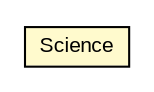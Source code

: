 #!/usr/local/bin/dot
#
# Class diagram 
# Generated by UMLGraph version R5_6 (http://www.umlgraph.org/)
#

digraph G {
	edge [fontname="arial",fontsize=10,labelfontname="arial",labelfontsize=10];
	node [fontname="arial",fontsize=10,shape=plaintext];
	nodesep=0.25;
	ranksep=0.5;
	// xml.third_party.jaxb.library.dtos.Science
	c23695 [label=<<table title="xml.third_party.jaxb.library.dtos.Science" border="0" cellborder="1" cellspacing="0" cellpadding="2" port="p" bgcolor="lemonChiffon" href="./Science.html">
		<tr><td><table border="0" cellspacing="0" cellpadding="1">
<tr><td align="center" balign="center"> Science </td></tr>
		</table></td></tr>
		</table>>, URL="./Science.html", fontname="arial", fontcolor="black", fontsize=10.0];
}

